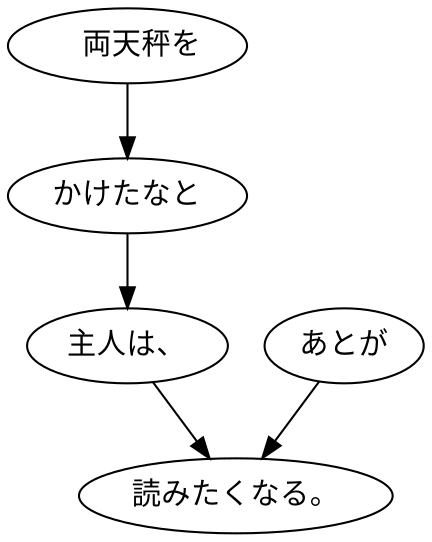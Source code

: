 digraph graph876 {
	node0 [label="　両天秤を"];
	node1 [label="かけたなと"];
	node2 [label="主人は、"];
	node3 [label="あとが"];
	node4 [label="読みたくなる。"];
	node0 -> node1;
	node1 -> node2;
	node2 -> node4;
	node3 -> node4;
}
